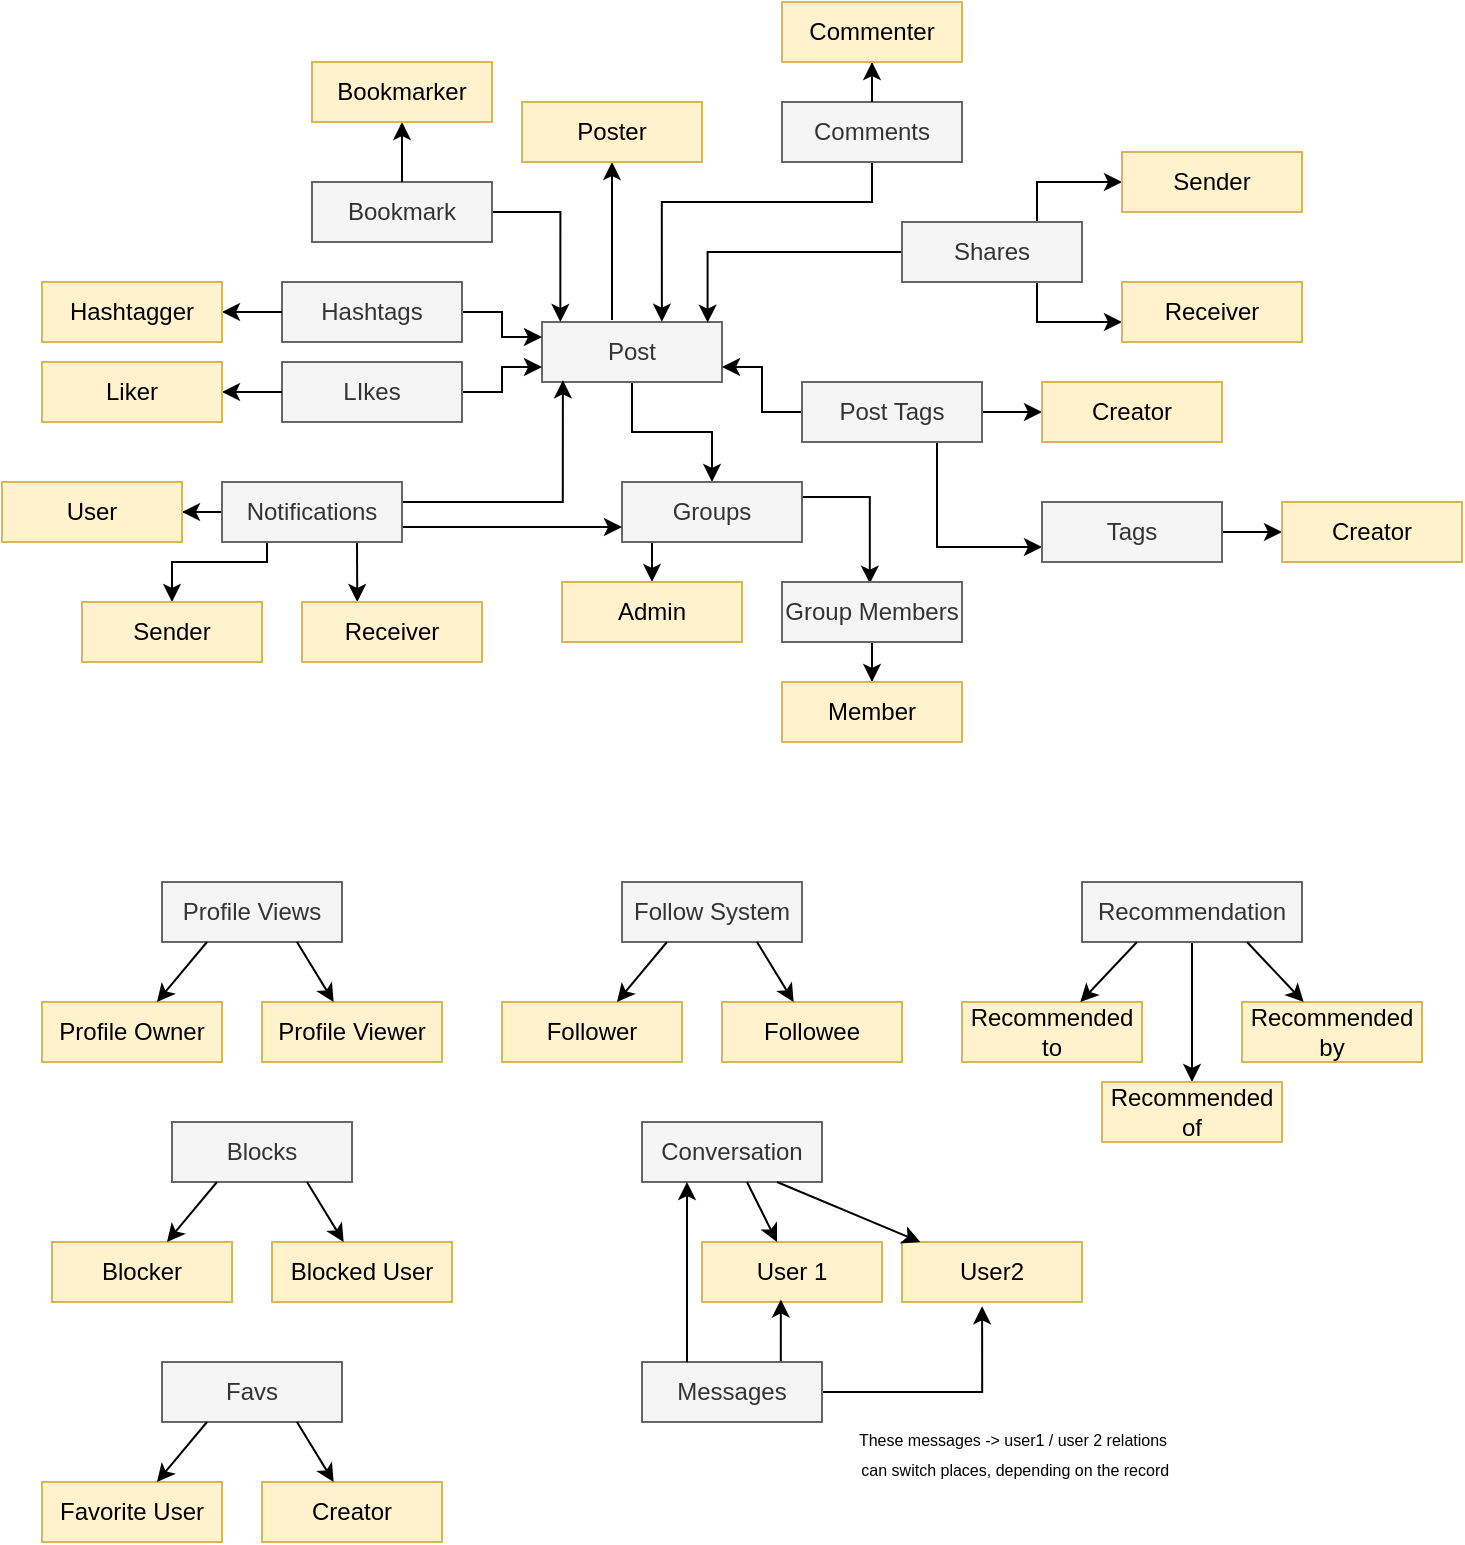 <mxfile version="13.6.0" type="device"><diagram id="HXUEnEB0vWWRhew4QFb0" name="Page-1"><mxGraphModel dx="946" dy="1633" grid="1" gridSize="10" guides="1" tooltips="1" connect="1" arrows="1" fold="1" page="1" pageScale="1" pageWidth="850" pageHeight="1100" math="0" shadow="0"><root><mxCell id="0"/><mxCell id="1" parent="0"/><mxCell id="90-ecX5PkAoqVurLBSii-6" value="Profile Views" style="rounded=0;whiteSpace=wrap;html=1;fillColor=#f5f5f5;strokeColor=#666666;fontColor=#333333;" parent="1" vertex="1"><mxGeometry x="220" y="200" width="90" height="30" as="geometry"/></mxCell><mxCell id="90-ecX5PkAoqVurLBSii-7" value="Profile Owner" style="rounded=0;whiteSpace=wrap;html=1;fillColor=#fff2cc;strokeColor=#d6b656;" parent="1" vertex="1"><mxGeometry x="160" y="260" width="90" height="30" as="geometry"/></mxCell><mxCell id="90-ecX5PkAoqVurLBSii-8" value="Profile Viewer" style="rounded=0;whiteSpace=wrap;html=1;fillColor=#fff2cc;strokeColor=#d6b656;" parent="1" vertex="1"><mxGeometry x="270" y="260" width="90" height="30" as="geometry"/></mxCell><mxCell id="90-ecX5PkAoqVurLBSii-9" value="" style="endArrow=classic;html=1;exitX=0.25;exitY=1;exitDx=0;exitDy=0;" parent="1" source="90-ecX5PkAoqVurLBSii-6" target="90-ecX5PkAoqVurLBSii-7" edge="1"><mxGeometry width="50" height="50" relative="1" as="geometry"><mxPoint x="180" y="360" as="sourcePoint"/><mxPoint x="230" y="310" as="targetPoint"/></mxGeometry></mxCell><mxCell id="90-ecX5PkAoqVurLBSii-10" value="" style="endArrow=classic;html=1;exitX=0.75;exitY=1;exitDx=0;exitDy=0;" parent="1" source="90-ecX5PkAoqVurLBSii-6" target="90-ecX5PkAoqVurLBSii-8" edge="1"><mxGeometry width="50" height="50" relative="1" as="geometry"><mxPoint x="250" y="380" as="sourcePoint"/><mxPoint x="300" y="330" as="targetPoint"/></mxGeometry></mxCell><mxCell id="90-ecX5PkAoqVurLBSii-11" value="Follow System" style="rounded=0;whiteSpace=wrap;html=1;fillColor=#f5f5f5;strokeColor=#666666;fontColor=#333333;" parent="1" vertex="1"><mxGeometry x="450" y="200" width="90" height="30" as="geometry"/></mxCell><mxCell id="90-ecX5PkAoqVurLBSii-12" value="Follower" style="rounded=0;whiteSpace=wrap;html=1;fillColor=#fff2cc;strokeColor=#d6b656;" parent="1" vertex="1"><mxGeometry x="390" y="260" width="90" height="30" as="geometry"/></mxCell><mxCell id="90-ecX5PkAoqVurLBSii-13" value="Followee" style="rounded=0;whiteSpace=wrap;html=1;fillColor=#fff2cc;strokeColor=#d6b656;" parent="1" vertex="1"><mxGeometry x="500" y="260" width="90" height="30" as="geometry"/></mxCell><mxCell id="90-ecX5PkAoqVurLBSii-14" value="" style="endArrow=classic;html=1;exitX=0.25;exitY=1;exitDx=0;exitDy=0;" parent="1" source="90-ecX5PkAoqVurLBSii-11" target="90-ecX5PkAoqVurLBSii-12" edge="1"><mxGeometry width="50" height="50" relative="1" as="geometry"><mxPoint x="410" y="360" as="sourcePoint"/><mxPoint x="460" y="310" as="targetPoint"/></mxGeometry></mxCell><mxCell id="90-ecX5PkAoqVurLBSii-15" value="" style="endArrow=classic;html=1;exitX=0.75;exitY=1;exitDx=0;exitDy=0;" parent="1" source="90-ecX5PkAoqVurLBSii-11" target="90-ecX5PkAoqVurLBSii-13" edge="1"><mxGeometry width="50" height="50" relative="1" as="geometry"><mxPoint x="480" y="380" as="sourcePoint"/><mxPoint x="530" y="330" as="targetPoint"/></mxGeometry></mxCell><mxCell id="90-ecX5PkAoqVurLBSii-22" value="" style="edgeStyle=orthogonalEdgeStyle;rounded=0;orthogonalLoop=1;jettySize=auto;html=1;" parent="1" source="90-ecX5PkAoqVurLBSii-16" target="90-ecX5PkAoqVurLBSii-21" edge="1"><mxGeometry relative="1" as="geometry"/></mxCell><mxCell id="90-ecX5PkAoqVurLBSii-16" value="Recommendation" style="rounded=0;whiteSpace=wrap;html=1;fillColor=#f5f5f5;strokeColor=#666666;fontColor=#333333;" parent="1" vertex="1"><mxGeometry x="680" y="200" width="110" height="30" as="geometry"/></mxCell><mxCell id="90-ecX5PkAoqVurLBSii-17" value="Recommended to" style="rounded=0;whiteSpace=wrap;html=1;fillColor=#fff2cc;strokeColor=#d6b656;" parent="1" vertex="1"><mxGeometry x="620" y="260" width="90" height="30" as="geometry"/></mxCell><mxCell id="90-ecX5PkAoqVurLBSii-18" value="Recommended by" style="rounded=0;whiteSpace=wrap;html=1;fillColor=#fff2cc;strokeColor=#d6b656;" parent="1" vertex="1"><mxGeometry x="760" y="260" width="90" height="30" as="geometry"/></mxCell><mxCell id="90-ecX5PkAoqVurLBSii-19" value="" style="endArrow=classic;html=1;exitX=0.25;exitY=1;exitDx=0;exitDy=0;" parent="1" source="90-ecX5PkAoqVurLBSii-16" target="90-ecX5PkAoqVurLBSii-17" edge="1"><mxGeometry width="50" height="50" relative="1" as="geometry"><mxPoint x="640" y="360" as="sourcePoint"/><mxPoint x="690" y="310" as="targetPoint"/></mxGeometry></mxCell><mxCell id="90-ecX5PkAoqVurLBSii-20" value="" style="endArrow=classic;html=1;exitX=0.75;exitY=1;exitDx=0;exitDy=0;" parent="1" source="90-ecX5PkAoqVurLBSii-16" target="90-ecX5PkAoqVurLBSii-18" edge="1"><mxGeometry width="50" height="50" relative="1" as="geometry"><mxPoint x="710" y="380" as="sourcePoint"/><mxPoint x="760" y="330" as="targetPoint"/></mxGeometry></mxCell><mxCell id="90-ecX5PkAoqVurLBSii-21" value="Recommended of" style="rounded=0;whiteSpace=wrap;html=1;fillColor=#fff2cc;strokeColor=#d6b656;" parent="1" vertex="1"><mxGeometry x="690" y="300" width="90" height="30" as="geometry"/></mxCell><mxCell id="90-ecX5PkAoqVurLBSii-23" value="Blocks" style="rounded=0;whiteSpace=wrap;html=1;fillColor=#f5f5f5;strokeColor=#666666;fontColor=#333333;" parent="1" vertex="1"><mxGeometry x="225" y="320" width="90" height="30" as="geometry"/></mxCell><mxCell id="90-ecX5PkAoqVurLBSii-24" value="Blocker" style="rounded=0;whiteSpace=wrap;html=1;fillColor=#fff2cc;strokeColor=#d6b656;" parent="1" vertex="1"><mxGeometry x="165" y="380" width="90" height="30" as="geometry"/></mxCell><mxCell id="90-ecX5PkAoqVurLBSii-25" value="Blocked User" style="rounded=0;whiteSpace=wrap;html=1;fillColor=#fff2cc;strokeColor=#d6b656;" parent="1" vertex="1"><mxGeometry x="275" y="380" width="90" height="30" as="geometry"/></mxCell><mxCell id="90-ecX5PkAoqVurLBSii-26" value="" style="endArrow=classic;html=1;exitX=0.25;exitY=1;exitDx=0;exitDy=0;" parent="1" source="90-ecX5PkAoqVurLBSii-23" target="90-ecX5PkAoqVurLBSii-24" edge="1"><mxGeometry width="50" height="50" relative="1" as="geometry"><mxPoint x="185" y="480" as="sourcePoint"/><mxPoint x="235" y="430" as="targetPoint"/></mxGeometry></mxCell><mxCell id="90-ecX5PkAoqVurLBSii-27" value="" style="endArrow=classic;html=1;exitX=0.75;exitY=1;exitDx=0;exitDy=0;" parent="1" source="90-ecX5PkAoqVurLBSii-23" target="90-ecX5PkAoqVurLBSii-25" edge="1"><mxGeometry width="50" height="50" relative="1" as="geometry"><mxPoint x="255" y="500" as="sourcePoint"/><mxPoint x="305" y="450" as="targetPoint"/></mxGeometry></mxCell><mxCell id="90-ecX5PkAoqVurLBSii-28" value="Conversation" style="rounded=0;whiteSpace=wrap;html=1;fillColor=#f5f5f5;strokeColor=#666666;fontColor=#333333;" parent="1" vertex="1"><mxGeometry x="460" y="320" width="90" height="30" as="geometry"/></mxCell><mxCell id="90-ecX5PkAoqVurLBSii-29" value="User 1" style="rounded=0;whiteSpace=wrap;html=1;fillColor=#fff2cc;strokeColor=#d6b656;" parent="1" vertex="1"><mxGeometry x="490" y="380" width="90" height="30" as="geometry"/></mxCell><mxCell id="90-ecX5PkAoqVurLBSii-30" value="User2" style="rounded=0;whiteSpace=wrap;html=1;fillColor=#fff2cc;strokeColor=#d6b656;" parent="1" vertex="1"><mxGeometry x="590" y="380" width="90" height="30" as="geometry"/></mxCell><mxCell id="90-ecX5PkAoqVurLBSii-31" value="" style="endArrow=classic;html=1;" parent="1" source="90-ecX5PkAoqVurLBSii-28" target="90-ecX5PkAoqVurLBSii-29" edge="1"><mxGeometry width="50" height="50" relative="1" as="geometry"><mxPoint x="430" y="480" as="sourcePoint"/><mxPoint x="480" y="430" as="targetPoint"/></mxGeometry></mxCell><mxCell id="90-ecX5PkAoqVurLBSii-32" value="" style="endArrow=classic;html=1;exitX=0.75;exitY=1;exitDx=0;exitDy=0;" parent="1" source="90-ecX5PkAoqVurLBSii-28" target="90-ecX5PkAoqVurLBSii-30" edge="1"><mxGeometry width="50" height="50" relative="1" as="geometry"><mxPoint x="500" y="500" as="sourcePoint"/><mxPoint x="550" y="450" as="targetPoint"/></mxGeometry></mxCell><mxCell id="90-ecX5PkAoqVurLBSii-35" style="edgeStyle=orthogonalEdgeStyle;rounded=0;orthogonalLoop=1;jettySize=auto;html=1;exitX=0.75;exitY=0;exitDx=0;exitDy=0;entryX=0.438;entryY=0.957;entryDx=0;entryDy=0;entryPerimeter=0;" parent="1" source="90-ecX5PkAoqVurLBSii-33" target="90-ecX5PkAoqVurLBSii-29" edge="1"><mxGeometry relative="1" as="geometry"/></mxCell><mxCell id="90-ecX5PkAoqVurLBSii-36" style="edgeStyle=orthogonalEdgeStyle;rounded=0;orthogonalLoop=1;jettySize=auto;html=1;entryX=0.445;entryY=1.072;entryDx=0;entryDy=0;entryPerimeter=0;" parent="1" source="90-ecX5PkAoqVurLBSii-33" target="90-ecX5PkAoqVurLBSii-30" edge="1"><mxGeometry relative="1" as="geometry"/></mxCell><mxCell id="90-ecX5PkAoqVurLBSii-33" value="Messages" style="rounded=0;whiteSpace=wrap;html=1;fillColor=#f5f5f5;strokeColor=#666666;fontColor=#333333;" parent="1" vertex="1"><mxGeometry x="460" y="440" width="90" height="30" as="geometry"/></mxCell><mxCell id="90-ecX5PkAoqVurLBSii-34" value="" style="endArrow=classic;html=1;entryX=0.25;entryY=1;entryDx=0;entryDy=0;exitX=0.25;exitY=0;exitDx=0;exitDy=0;" parent="1" source="90-ecX5PkAoqVurLBSii-33" target="90-ecX5PkAoqVurLBSii-28" edge="1"><mxGeometry width="50" height="50" relative="1" as="geometry"><mxPoint x="410" y="430" as="sourcePoint"/><mxPoint x="460" y="380" as="targetPoint"/></mxGeometry></mxCell><mxCell id="90-ecX5PkAoqVurLBSii-37" value="&lt;font style=&quot;font-size: 8px ; line-height: 60%&quot;&gt;These messages -&amp;gt; user1 / user 2 relations&lt;br&gt;&amp;nbsp;can switch places, depending on the record&lt;/font&gt;" style="text;html=1;align=center;verticalAlign=middle;resizable=0;points=[];autosize=1;" parent="1" vertex="1"><mxGeometry x="560" y="470" width="170" height="30" as="geometry"/></mxCell><mxCell id="90-ecX5PkAoqVurLBSii-73" value="" style="edgeStyle=orthogonalEdgeStyle;rounded=0;orthogonalLoop=1;jettySize=auto;html=1;startArrow=none;startFill=0;endArrow=classic;endFill=1;" parent="1" source="90-ecX5PkAoqVurLBSii-38" target="90-ecX5PkAoqVurLBSii-72" edge="1"><mxGeometry relative="1" as="geometry"/></mxCell><mxCell id="90-ecX5PkAoqVurLBSii-38" value="Post" style="rounded=0;whiteSpace=wrap;html=1;fillColor=#f5f5f5;strokeColor=#666666;fontColor=#333333;" parent="1" vertex="1"><mxGeometry x="410" y="-80" width="90" height="30" as="geometry"/></mxCell><mxCell id="90-ecX5PkAoqVurLBSii-40" value="" style="edgeStyle=orthogonalEdgeStyle;rounded=0;orthogonalLoop=1;jettySize=auto;html=1;endArrow=none;endFill=0;startArrow=classic;startFill=1;" parent="1" source="90-ecX5PkAoqVurLBSii-39" edge="1"><mxGeometry relative="1" as="geometry"><mxPoint x="445" y="-81" as="targetPoint"/></mxGeometry></mxCell><mxCell id="90-ecX5PkAoqVurLBSii-39" value="Poster" style="rounded=0;whiteSpace=wrap;html=1;fillColor=#fff2cc;strokeColor=#d6b656;" parent="1" vertex="1"><mxGeometry x="400" y="-190" width="90" height="30" as="geometry"/></mxCell><mxCell id="90-ecX5PkAoqVurLBSii-44" value="" style="edgeStyle=orthogonalEdgeStyle;rounded=0;orthogonalLoop=1;jettySize=auto;html=1;entryX=0.666;entryY=-0.005;entryDx=0;entryDy=0;entryPerimeter=0;" parent="1" source="90-ecX5PkAoqVurLBSii-41" target="90-ecX5PkAoqVurLBSii-38" edge="1"><mxGeometry relative="1" as="geometry"><Array as="points"><mxPoint x="575" y="-140"/><mxPoint x="470" y="-140"/></Array></mxGeometry></mxCell><mxCell id="90-ecX5PkAoqVurLBSii-41" value="Comments" style="rounded=0;whiteSpace=wrap;html=1;fillColor=#f5f5f5;strokeColor=#666666;fontColor=#333333;" parent="1" vertex="1"><mxGeometry x="530" y="-190" width="90" height="30" as="geometry"/></mxCell><mxCell id="90-ecX5PkAoqVurLBSii-43" value="" style="edgeStyle=orthogonalEdgeStyle;rounded=0;orthogonalLoop=1;jettySize=auto;html=1;endArrow=none;endFill=0;startArrow=classic;startFill=1;" parent="1" source="90-ecX5PkAoqVurLBSii-42" target="90-ecX5PkAoqVurLBSii-41" edge="1"><mxGeometry relative="1" as="geometry"/></mxCell><mxCell id="90-ecX5PkAoqVurLBSii-42" value="Commenter" style="rounded=0;whiteSpace=wrap;html=1;fillColor=#fff2cc;strokeColor=#d6b656;" parent="1" vertex="1"><mxGeometry x="530" y="-240" width="90" height="30" as="geometry"/></mxCell><mxCell id="90-ecX5PkAoqVurLBSii-46" style="edgeStyle=orthogonalEdgeStyle;rounded=0;orthogonalLoop=1;jettySize=auto;html=1;entryX=0.102;entryY=0;entryDx=0;entryDy=0;entryPerimeter=0;" parent="1" source="90-ecX5PkAoqVurLBSii-45" target="90-ecX5PkAoqVurLBSii-38" edge="1"><mxGeometry relative="1" as="geometry"><Array as="points"><mxPoint x="419" y="-135"/></Array></mxGeometry></mxCell><mxCell id="90-ecX5PkAoqVurLBSii-45" value="Bookmark" style="rounded=0;whiteSpace=wrap;html=1;fillColor=#f5f5f5;strokeColor=#666666;fontColor=#333333;" parent="1" vertex="1"><mxGeometry x="295" y="-150" width="90" height="30" as="geometry"/></mxCell><mxCell id="90-ecX5PkAoqVurLBSii-48" value="" style="edgeStyle=orthogonalEdgeStyle;rounded=0;orthogonalLoop=1;jettySize=auto;html=1;endArrow=none;endFill=0;startArrow=classic;startFill=1;" parent="1" source="90-ecX5PkAoqVurLBSii-47" target="90-ecX5PkAoqVurLBSii-45" edge="1"><mxGeometry relative="1" as="geometry"/></mxCell><mxCell id="90-ecX5PkAoqVurLBSii-47" value="Bookmarker" style="rounded=0;whiteSpace=wrap;html=1;fillColor=#fff2cc;strokeColor=#d6b656;" parent="1" vertex="1"><mxGeometry x="295" y="-210" width="90" height="30" as="geometry"/></mxCell><mxCell id="90-ecX5PkAoqVurLBSii-51" style="edgeStyle=orthogonalEdgeStyle;rounded=0;orthogonalLoop=1;jettySize=auto;html=1;entryX=0;entryY=0.25;entryDx=0;entryDy=0;" parent="1" source="90-ecX5PkAoqVurLBSii-49" target="90-ecX5PkAoqVurLBSii-38" edge="1"><mxGeometry relative="1" as="geometry"/></mxCell><mxCell id="90-ecX5PkAoqVurLBSii-49" value="Hashtags" style="rounded=0;whiteSpace=wrap;html=1;fillColor=#f5f5f5;strokeColor=#666666;fontColor=#333333;" parent="1" vertex="1"><mxGeometry x="280" y="-100" width="90" height="30" as="geometry"/></mxCell><mxCell id="90-ecX5PkAoqVurLBSii-52" style="edgeStyle=orthogonalEdgeStyle;rounded=0;orthogonalLoop=1;jettySize=auto;html=1;entryX=0;entryY=0.75;entryDx=0;entryDy=0;" parent="1" source="90-ecX5PkAoqVurLBSii-50" target="90-ecX5PkAoqVurLBSii-38" edge="1"><mxGeometry relative="1" as="geometry"/></mxCell><mxCell id="90-ecX5PkAoqVurLBSii-50" value="LIkes" style="rounded=0;whiteSpace=wrap;html=1;fillColor=#f5f5f5;strokeColor=#666666;fontColor=#333333;" parent="1" vertex="1"><mxGeometry x="280" y="-60" width="90" height="30" as="geometry"/></mxCell><mxCell id="90-ecX5PkAoqVurLBSii-55" style="edgeStyle=orthogonalEdgeStyle;rounded=0;orthogonalLoop=1;jettySize=auto;html=1;entryX=0;entryY=0.5;entryDx=0;entryDy=0;endArrow=none;endFill=0;startArrow=classic;startFill=1;" parent="1" source="90-ecX5PkAoqVurLBSii-53" target="90-ecX5PkAoqVurLBSii-49" edge="1"><mxGeometry relative="1" as="geometry"/></mxCell><mxCell id="90-ecX5PkAoqVurLBSii-53" value="Hashtagger" style="rounded=0;whiteSpace=wrap;html=1;fillColor=#fff2cc;strokeColor=#d6b656;" parent="1" vertex="1"><mxGeometry x="160" y="-100" width="90" height="30" as="geometry"/></mxCell><mxCell id="90-ecX5PkAoqVurLBSii-57" style="edgeStyle=orthogonalEdgeStyle;rounded=0;orthogonalLoop=1;jettySize=auto;html=1;endArrow=none;endFill=0;startArrow=classic;startFill=1;" parent="1" source="90-ecX5PkAoqVurLBSii-56" target="90-ecX5PkAoqVurLBSii-50" edge="1"><mxGeometry relative="1" as="geometry"/></mxCell><mxCell id="90-ecX5PkAoqVurLBSii-56" value="Liker" style="rounded=0;whiteSpace=wrap;html=1;fillColor=#fff2cc;strokeColor=#d6b656;" parent="1" vertex="1"><mxGeometry x="160" y="-60" width="90" height="30" as="geometry"/></mxCell><mxCell id="90-ecX5PkAoqVurLBSii-58" value="Favs" style="rounded=0;whiteSpace=wrap;html=1;fillColor=#f5f5f5;strokeColor=#666666;fontColor=#333333;" parent="1" vertex="1"><mxGeometry x="220" y="440" width="90" height="30" as="geometry"/></mxCell><mxCell id="90-ecX5PkAoqVurLBSii-59" value="Favorite User" style="rounded=0;whiteSpace=wrap;html=1;fillColor=#fff2cc;strokeColor=#d6b656;" parent="1" vertex="1"><mxGeometry x="160" y="500" width="90" height="30" as="geometry"/></mxCell><mxCell id="90-ecX5PkAoqVurLBSii-60" value="Creator" style="rounded=0;whiteSpace=wrap;html=1;fillColor=#fff2cc;strokeColor=#d6b656;" parent="1" vertex="1"><mxGeometry x="270" y="500" width="90" height="30" as="geometry"/></mxCell><mxCell id="90-ecX5PkAoqVurLBSii-61" value="" style="endArrow=classic;html=1;exitX=0.25;exitY=1;exitDx=0;exitDy=0;" parent="1" source="90-ecX5PkAoqVurLBSii-58" target="90-ecX5PkAoqVurLBSii-59" edge="1"><mxGeometry width="50" height="50" relative="1" as="geometry"><mxPoint x="180" y="600" as="sourcePoint"/><mxPoint x="230" y="550" as="targetPoint"/></mxGeometry></mxCell><mxCell id="90-ecX5PkAoqVurLBSii-62" value="" style="endArrow=classic;html=1;exitX=0.75;exitY=1;exitDx=0;exitDy=0;" parent="1" source="90-ecX5PkAoqVurLBSii-58" target="90-ecX5PkAoqVurLBSii-60" edge="1"><mxGeometry width="50" height="50" relative="1" as="geometry"><mxPoint x="250" y="620" as="sourcePoint"/><mxPoint x="300" y="570" as="targetPoint"/></mxGeometry></mxCell><mxCell id="90-ecX5PkAoqVurLBSii-64" style="edgeStyle=orthogonalEdgeStyle;rounded=0;orthogonalLoop=1;jettySize=auto;html=1;entryX=1;entryY=0.75;entryDx=0;entryDy=0;startArrow=none;startFill=0;endArrow=classic;endFill=1;" parent="1" source="90-ecX5PkAoqVurLBSii-63" target="90-ecX5PkAoqVurLBSii-38" edge="1"><mxGeometry relative="1" as="geometry"/></mxCell><mxCell id="90-ecX5PkAoqVurLBSii-66" value="" style="edgeStyle=orthogonalEdgeStyle;rounded=0;orthogonalLoop=1;jettySize=auto;html=1;startArrow=none;startFill=0;endArrow=classic;endFill=1;" parent="1" source="90-ecX5PkAoqVurLBSii-63" target="90-ecX5PkAoqVurLBSii-65" edge="1"><mxGeometry relative="1" as="geometry"/></mxCell><mxCell id="90-ecX5PkAoqVurLBSii-68" style="edgeStyle=orthogonalEdgeStyle;rounded=0;orthogonalLoop=1;jettySize=auto;html=1;entryX=0;entryY=0.75;entryDx=0;entryDy=0;startArrow=none;startFill=0;endArrow=classic;endFill=1;exitX=0.75;exitY=1;exitDx=0;exitDy=0;" parent="1" source="90-ecX5PkAoqVurLBSii-63" target="90-ecX5PkAoqVurLBSii-67" edge="1"><mxGeometry relative="1" as="geometry"/></mxCell><mxCell id="90-ecX5PkAoqVurLBSii-63" value="Post Tags" style="rounded=0;whiteSpace=wrap;html=1;fillColor=#f5f5f5;strokeColor=#666666;fontColor=#333333;" parent="1" vertex="1"><mxGeometry x="540" y="-50" width="90" height="30" as="geometry"/></mxCell><mxCell id="90-ecX5PkAoqVurLBSii-65" value="Creator" style="rounded=0;whiteSpace=wrap;html=1;fillColor=#fff2cc;strokeColor=#d6b656;" parent="1" vertex="1"><mxGeometry x="660" y="-50" width="90" height="30" as="geometry"/></mxCell><mxCell id="90-ecX5PkAoqVurLBSii-70" value="" style="edgeStyle=orthogonalEdgeStyle;rounded=0;orthogonalLoop=1;jettySize=auto;html=1;startArrow=none;startFill=0;endArrow=classic;endFill=1;" parent="1" source="90-ecX5PkAoqVurLBSii-67" target="90-ecX5PkAoqVurLBSii-69" edge="1"><mxGeometry relative="1" as="geometry"/></mxCell><mxCell id="90-ecX5PkAoqVurLBSii-67" value="Tags" style="rounded=0;whiteSpace=wrap;html=1;fillColor=#f5f5f5;strokeColor=#666666;fontColor=#333333;" parent="1" vertex="1"><mxGeometry x="660" y="10" width="90" height="30" as="geometry"/></mxCell><mxCell id="90-ecX5PkAoqVurLBSii-69" value="Creator" style="rounded=0;whiteSpace=wrap;html=1;fillColor=#fff2cc;strokeColor=#d6b656;" parent="1" vertex="1"><mxGeometry x="780" y="10" width="90" height="30" as="geometry"/></mxCell><mxCell id="90-ecX5PkAoqVurLBSii-75" style="edgeStyle=orthogonalEdgeStyle;rounded=0;orthogonalLoop=1;jettySize=auto;html=1;entryX=0.5;entryY=0;entryDx=0;entryDy=0;startArrow=none;startFill=0;endArrow=classic;endFill=1;exitX=0.189;exitY=0.989;exitDx=0;exitDy=0;exitPerimeter=0;" parent="1" source="90-ecX5PkAoqVurLBSii-72" target="90-ecX5PkAoqVurLBSii-74" edge="1"><mxGeometry relative="1" as="geometry"/></mxCell><mxCell id="90-ecX5PkAoqVurLBSii-78" style="edgeStyle=orthogonalEdgeStyle;rounded=0;orthogonalLoop=1;jettySize=auto;html=1;entryX=0.488;entryY=0.027;entryDx=0;entryDy=0;entryPerimeter=0;startArrow=none;startFill=0;endArrow=classic;endFill=1;exitX=1;exitY=0.25;exitDx=0;exitDy=0;" parent="1" source="90-ecX5PkAoqVurLBSii-72" target="90-ecX5PkAoqVurLBSii-76" edge="1"><mxGeometry relative="1" as="geometry"/></mxCell><mxCell id="90-ecX5PkAoqVurLBSii-72" value="Groups" style="rounded=0;whiteSpace=wrap;html=1;fillColor=#f5f5f5;strokeColor=#666666;fontColor=#333333;" parent="1" vertex="1"><mxGeometry x="450" width="90" height="30" as="geometry"/></mxCell><mxCell id="90-ecX5PkAoqVurLBSii-74" value="Admin" style="rounded=0;whiteSpace=wrap;html=1;fillColor=#fff2cc;strokeColor=#d6b656;" parent="1" vertex="1"><mxGeometry x="420" y="50" width="90" height="30" as="geometry"/></mxCell><mxCell id="90-ecX5PkAoqVurLBSii-80" style="edgeStyle=orthogonalEdgeStyle;rounded=0;orthogonalLoop=1;jettySize=auto;html=1;entryX=0.5;entryY=0;entryDx=0;entryDy=0;startArrow=none;startFill=0;endArrow=classic;endFill=1;" parent="1" source="90-ecX5PkAoqVurLBSii-76" target="90-ecX5PkAoqVurLBSii-79" edge="1"><mxGeometry relative="1" as="geometry"/></mxCell><mxCell id="90-ecX5PkAoqVurLBSii-76" value="Group Members" style="rounded=0;whiteSpace=wrap;html=1;fillColor=#f5f5f5;strokeColor=#666666;fontColor=#333333;" parent="1" vertex="1"><mxGeometry x="530" y="50" width="90" height="30" as="geometry"/></mxCell><mxCell id="90-ecX5PkAoqVurLBSii-79" value="Member" style="rounded=0;whiteSpace=wrap;html=1;fillColor=#fff2cc;strokeColor=#d6b656;" parent="1" vertex="1"><mxGeometry x="530" y="100" width="90" height="30" as="geometry"/></mxCell><mxCell id="90-ecX5PkAoqVurLBSii-82" style="edgeStyle=orthogonalEdgeStyle;rounded=0;orthogonalLoop=1;jettySize=auto;html=1;entryX=0.116;entryY=0.971;entryDx=0;entryDy=0;entryPerimeter=0;startArrow=none;startFill=0;endArrow=classic;endFill=1;" parent="1" source="90-ecX5PkAoqVurLBSii-81" target="90-ecX5PkAoqVurLBSii-38" edge="1"><mxGeometry relative="1" as="geometry"><Array as="points"><mxPoint x="420" y="10"/></Array></mxGeometry></mxCell><mxCell id="90-ecX5PkAoqVurLBSii-83" style="edgeStyle=orthogonalEdgeStyle;rounded=0;orthogonalLoop=1;jettySize=auto;html=1;entryX=0;entryY=0.75;entryDx=0;entryDy=0;startArrow=none;startFill=0;endArrow=classic;endFill=1;" parent="1" source="90-ecX5PkAoqVurLBSii-81" target="90-ecX5PkAoqVurLBSii-72" edge="1"><mxGeometry relative="1" as="geometry"><Array as="points"><mxPoint x="395" y="23"/></Array></mxGeometry></mxCell><mxCell id="90-ecX5PkAoqVurLBSii-85" value="" style="edgeStyle=orthogonalEdgeStyle;rounded=0;orthogonalLoop=1;jettySize=auto;html=1;startArrow=none;startFill=0;endArrow=classic;endFill=1;" parent="1" source="90-ecX5PkAoqVurLBSii-81" target="90-ecX5PkAoqVurLBSii-84" edge="1"><mxGeometry relative="1" as="geometry"/></mxCell><mxCell id="90-ecX5PkAoqVurLBSii-88" style="edgeStyle=orthogonalEdgeStyle;rounded=0;orthogonalLoop=1;jettySize=auto;html=1;exitX=0.25;exitY=1;exitDx=0;exitDy=0;startArrow=none;startFill=0;endArrow=classic;endFill=1;" parent="1" source="90-ecX5PkAoqVurLBSii-81" target="90-ecX5PkAoqVurLBSii-86" edge="1"><mxGeometry relative="1" as="geometry"><Array as="points"><mxPoint x="273" y="40"/><mxPoint x="225" y="40"/></Array></mxGeometry></mxCell><mxCell id="90-ecX5PkAoqVurLBSii-89" style="edgeStyle=orthogonalEdgeStyle;rounded=0;orthogonalLoop=1;jettySize=auto;html=1;exitX=0.75;exitY=1;exitDx=0;exitDy=0;entryX=0.307;entryY=0;entryDx=0;entryDy=0;entryPerimeter=0;startArrow=none;startFill=0;endArrow=classic;endFill=1;" parent="1" source="90-ecX5PkAoqVurLBSii-81" target="90-ecX5PkAoqVurLBSii-87" edge="1"><mxGeometry relative="1" as="geometry"/></mxCell><mxCell id="90-ecX5PkAoqVurLBSii-81" value="Notifications" style="rounded=0;whiteSpace=wrap;html=1;fillColor=#f5f5f5;strokeColor=#666666;fontColor=#333333;" parent="1" vertex="1"><mxGeometry x="250" width="90" height="30" as="geometry"/></mxCell><mxCell id="90-ecX5PkAoqVurLBSii-84" value="User" style="rounded=0;whiteSpace=wrap;html=1;fillColor=#fff2cc;strokeColor=#d6b656;" parent="1" vertex="1"><mxGeometry x="140" width="90" height="30" as="geometry"/></mxCell><mxCell id="90-ecX5PkAoqVurLBSii-86" value="Sender" style="rounded=0;whiteSpace=wrap;html=1;fillColor=#fff2cc;strokeColor=#d6b656;" parent="1" vertex="1"><mxGeometry x="180" y="60" width="90" height="30" as="geometry"/></mxCell><mxCell id="90-ecX5PkAoqVurLBSii-87" value="Receiver" style="rounded=0;whiteSpace=wrap;html=1;fillColor=#fff2cc;strokeColor=#d6b656;" parent="1" vertex="1"><mxGeometry x="290" y="60" width="90" height="30" as="geometry"/></mxCell><mxCell id="90-ecX5PkAoqVurLBSii-93" style="edgeStyle=orthogonalEdgeStyle;rounded=0;orthogonalLoop=1;jettySize=auto;html=1;entryX=0.92;entryY=0.011;entryDx=0;entryDy=0;entryPerimeter=0;startArrow=none;startFill=0;endArrow=classic;endFill=1;" parent="1" source="90-ecX5PkAoqVurLBSii-90" target="90-ecX5PkAoqVurLBSii-38" edge="1"><mxGeometry relative="1" as="geometry"/></mxCell><mxCell id="90-ecX5PkAoqVurLBSii-95" style="edgeStyle=orthogonalEdgeStyle;rounded=0;orthogonalLoop=1;jettySize=auto;html=1;entryX=0;entryY=0.5;entryDx=0;entryDy=0;startArrow=none;startFill=0;endArrow=classic;endFill=1;exitX=0.75;exitY=0;exitDx=0;exitDy=0;" parent="1" source="90-ecX5PkAoqVurLBSii-90" target="90-ecX5PkAoqVurLBSii-91" edge="1"><mxGeometry relative="1" as="geometry"/></mxCell><mxCell id="90-ecX5PkAoqVurLBSii-96" style="edgeStyle=orthogonalEdgeStyle;rounded=0;orthogonalLoop=1;jettySize=auto;html=1;exitX=0.75;exitY=1;exitDx=0;exitDy=0;entryX=0.004;entryY=0.653;entryDx=0;entryDy=0;entryPerimeter=0;startArrow=none;startFill=0;endArrow=classic;endFill=1;" parent="1" source="90-ecX5PkAoqVurLBSii-90" target="90-ecX5PkAoqVurLBSii-92" edge="1"><mxGeometry relative="1" as="geometry"/></mxCell><mxCell id="90-ecX5PkAoqVurLBSii-90" value="Shares" style="rounded=0;whiteSpace=wrap;html=1;fillColor=#f5f5f5;strokeColor=#666666;fontColor=#333333;" parent="1" vertex="1"><mxGeometry x="590" y="-130" width="90" height="30" as="geometry"/></mxCell><mxCell id="90-ecX5PkAoqVurLBSii-91" value="Sender" style="rounded=0;whiteSpace=wrap;html=1;fillColor=#fff2cc;strokeColor=#d6b656;" parent="1" vertex="1"><mxGeometry x="700" y="-165" width="90" height="30" as="geometry"/></mxCell><mxCell id="90-ecX5PkAoqVurLBSii-92" value="Receiver" style="rounded=0;whiteSpace=wrap;html=1;fillColor=#fff2cc;strokeColor=#d6b656;" parent="1" vertex="1"><mxGeometry x="700" y="-100" width="90" height="30" as="geometry"/></mxCell></root></mxGraphModel></diagram></mxfile>